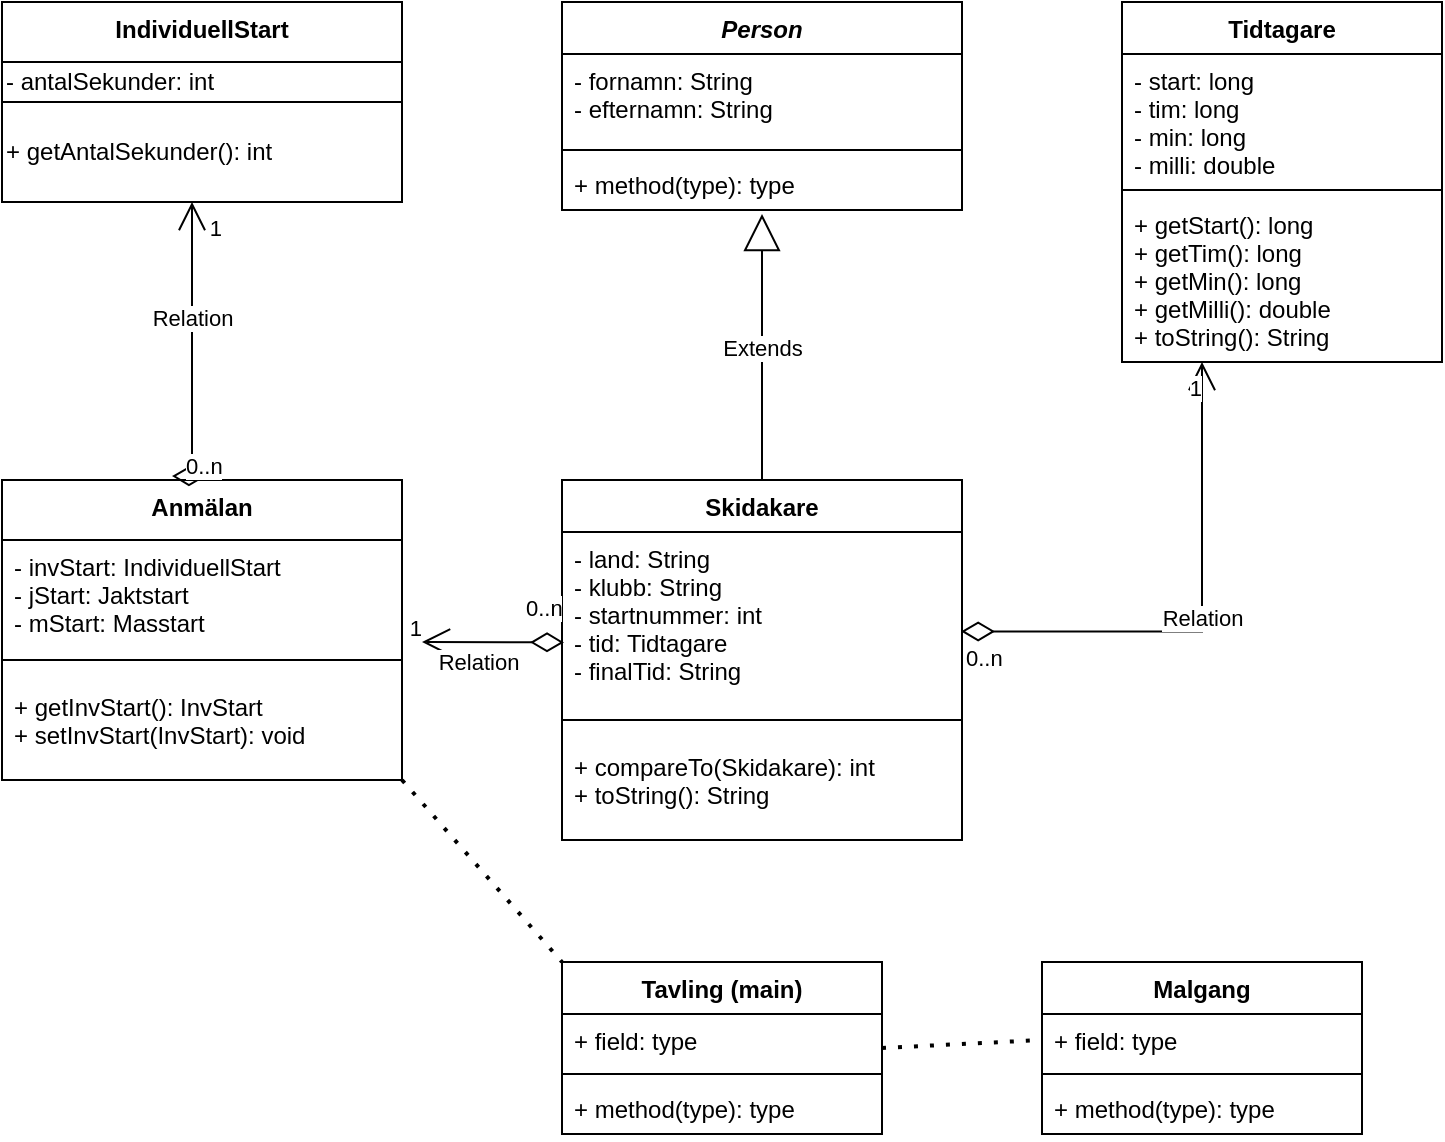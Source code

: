 <mxfile version="16.0.0" type="device"><diagram id="I8vB07AJEckEHLMapsp4" name="Page-1"><mxGraphModel dx="1422" dy="720" grid="1" gridSize="10" guides="1" tooltips="1" connect="1" arrows="1" fold="1" page="1" pageScale="1" pageWidth="850" pageHeight="1100" math="0" shadow="0"><root><mxCell id="0"/><mxCell id="1" parent="0"/><mxCell id="OWX_tHRS28gkPgZlSugh-1" value="Person" style="swimlane;fontStyle=3;align=center;verticalAlign=top;childLayout=stackLayout;horizontal=1;startSize=26;horizontalStack=0;resizeParent=1;resizeParentMax=0;resizeLast=0;collapsible=1;marginBottom=0;" parent="1" vertex="1"><mxGeometry x="320" y="40" width="200" height="104" as="geometry"><mxRectangle x="340" y="410" width="100" height="26" as="alternateBounds"/></mxGeometry></mxCell><mxCell id="OWX_tHRS28gkPgZlSugh-19" value="- fornamn: String&#xA;- efternamn: String&#xA;" style="text;strokeColor=none;fillColor=none;align=left;verticalAlign=top;spacingLeft=4;spacingRight=4;overflow=hidden;rotatable=0;points=[[0,0.5],[1,0.5]];portConstraint=eastwest;" parent="OWX_tHRS28gkPgZlSugh-1" vertex="1"><mxGeometry y="26" width="200" height="44" as="geometry"/></mxCell><mxCell id="OWX_tHRS28gkPgZlSugh-3" value="" style="line;strokeWidth=1;fillColor=none;align=left;verticalAlign=middle;spacingTop=-1;spacingLeft=3;spacingRight=3;rotatable=0;labelPosition=right;points=[];portConstraint=eastwest;" parent="OWX_tHRS28gkPgZlSugh-1" vertex="1"><mxGeometry y="70" width="200" height="8" as="geometry"/></mxCell><mxCell id="OWX_tHRS28gkPgZlSugh-4" value="+ method(type): type" style="text;strokeColor=none;fillColor=none;align=left;verticalAlign=top;spacingLeft=4;spacingRight=4;overflow=hidden;rotatable=0;points=[[0,0.5],[1,0.5]];portConstraint=eastwest;" parent="OWX_tHRS28gkPgZlSugh-1" vertex="1"><mxGeometry y="78" width="200" height="26" as="geometry"/></mxCell><mxCell id="OWX_tHRS28gkPgZlSugh-9" value="Skidakare" style="swimlane;fontStyle=1;align=center;verticalAlign=top;childLayout=stackLayout;horizontal=1;startSize=26;horizontalStack=0;resizeParent=1;resizeParentMax=0;resizeLast=0;collapsible=1;marginBottom=0;" parent="1" vertex="1"><mxGeometry x="320" y="279" width="200" height="180" as="geometry"/></mxCell><mxCell id="OWX_tHRS28gkPgZlSugh-10" value="- land: String&#xA;- klubb: String&#xA;- startnummer: int&#xA;- tid: Tidtagare&#xA;- finalTid: String" style="text;strokeColor=none;fillColor=none;align=left;verticalAlign=top;spacingLeft=4;spacingRight=4;overflow=hidden;rotatable=0;points=[[0,0.5],[1,0.5]];portConstraint=eastwest;" parent="OWX_tHRS28gkPgZlSugh-9" vertex="1"><mxGeometry y="26" width="200" height="84" as="geometry"/></mxCell><mxCell id="OWX_tHRS28gkPgZlSugh-11" value="" style="line;strokeWidth=1;fillColor=none;align=left;verticalAlign=middle;spacingTop=-1;spacingLeft=3;spacingRight=3;rotatable=0;labelPosition=right;points=[];portConstraint=eastwest;" parent="OWX_tHRS28gkPgZlSugh-9" vertex="1"><mxGeometry y="110" width="200" height="20" as="geometry"/></mxCell><mxCell id="OWX_tHRS28gkPgZlSugh-12" value="+ compareTo(Skidakare): int&#xA;+ toString(): String&#xA;" style="text;strokeColor=none;fillColor=none;align=left;verticalAlign=top;spacingLeft=4;spacingRight=4;overflow=hidden;rotatable=0;points=[[0,0.5],[1,0.5]];portConstraint=eastwest;" parent="OWX_tHRS28gkPgZlSugh-9" vertex="1"><mxGeometry y="130" width="200" height="50" as="geometry"/></mxCell><mxCell id="OWX_tHRS28gkPgZlSugh-13" value="Tidtagare" style="swimlane;fontStyle=1;align=center;verticalAlign=top;childLayout=stackLayout;horizontal=1;startSize=26;horizontalStack=0;resizeParent=1;resizeParentMax=0;resizeLast=0;collapsible=1;marginBottom=0;" parent="1" vertex="1"><mxGeometry x="600" y="40" width="160" height="180" as="geometry"/></mxCell><mxCell id="OWX_tHRS28gkPgZlSugh-14" value="- start: long&#xA;- tim: long&#xA;- min: long&#xA;- milli: double" style="text;strokeColor=none;fillColor=none;align=left;verticalAlign=top;spacingLeft=4;spacingRight=4;overflow=hidden;rotatable=0;points=[[0,0.5],[1,0.5]];portConstraint=eastwest;" parent="OWX_tHRS28gkPgZlSugh-13" vertex="1"><mxGeometry y="26" width="160" height="64" as="geometry"/></mxCell><mxCell id="OWX_tHRS28gkPgZlSugh-15" value="" style="line;strokeWidth=1;fillColor=none;align=left;verticalAlign=middle;spacingTop=-1;spacingLeft=3;spacingRight=3;rotatable=0;labelPosition=right;points=[];portConstraint=eastwest;" parent="OWX_tHRS28gkPgZlSugh-13" vertex="1"><mxGeometry y="90" width="160" height="8" as="geometry"/></mxCell><mxCell id="OWX_tHRS28gkPgZlSugh-16" value="+ getStart(): long&#xA;+ getTim(): long&#xA;+ getMin(): long&#xA;+ getMilli(): double&#xA;+ toString(): String" style="text;strokeColor=none;fillColor=none;align=left;verticalAlign=top;spacingLeft=4;spacingRight=4;overflow=hidden;rotatable=0;points=[[0,0.5],[1,0.5]];portConstraint=eastwest;" parent="OWX_tHRS28gkPgZlSugh-13" vertex="1"><mxGeometry y="98" width="160" height="82" as="geometry"/></mxCell><mxCell id="46bjXn0UC-kt784Qhlb_-1" value="IndividuellStart" style="swimlane;fontStyle=1;align=center;verticalAlign=top;childLayout=stackLayout;horizontal=1;startSize=30;horizontalStack=0;resizeParent=1;resizeParentMax=0;resizeLast=0;collapsible=1;marginBottom=0;" parent="1" vertex="1"><mxGeometry x="40" y="40" width="200" height="100" as="geometry"><mxRectangle x="80" y="150" width="120" height="30" as="alternateBounds"/></mxGeometry></mxCell><mxCell id="46bjXn0UC-kt784Qhlb_-8" value="- antalSekunder: int" style="text;html=1;align=left;verticalAlign=middle;resizable=0;points=[];autosize=1;strokeColor=none;fillColor=none;" parent="46bjXn0UC-kt784Qhlb_-1" vertex="1"><mxGeometry y="30" width="200" height="20" as="geometry"/></mxCell><mxCell id="46bjXn0UC-kt784Qhlb_-7" value="+ getAntalSekunder(): int" style="rounded=0;whiteSpace=wrap;html=1;align=left;" parent="46bjXn0UC-kt784Qhlb_-1" vertex="1"><mxGeometry y="50" width="200" height="50" as="geometry"/></mxCell><mxCell id="46bjXn0UC-kt784Qhlb_-13" value="Anmälan" style="swimlane;fontStyle=1;align=center;verticalAlign=top;childLayout=stackLayout;horizontal=1;startSize=30;horizontalStack=0;resizeParent=1;resizeParentMax=0;resizeLast=0;collapsible=1;marginBottom=0;" parent="1" vertex="1"><mxGeometry x="40" y="279" width="200" height="150" as="geometry"/></mxCell><mxCell id="46bjXn0UC-kt784Qhlb_-14" value="- invStart: IndividuellStart&#xA;&#9;- jStart: Jaktstart &#xA;&#9;- mStart: Masstart" style="text;strokeColor=none;fillColor=none;align=left;verticalAlign=top;spacingLeft=4;spacingRight=4;overflow=hidden;rotatable=0;points=[[0,0.5],[1,0.5]];portConstraint=eastwest;" parent="46bjXn0UC-kt784Qhlb_-13" vertex="1"><mxGeometry y="30" width="200" height="50" as="geometry"/></mxCell><mxCell id="46bjXn0UC-kt784Qhlb_-15" value="" style="line;strokeWidth=1;fillColor=none;align=left;verticalAlign=middle;spacingTop=-1;spacingLeft=3;spacingRight=3;rotatable=0;labelPosition=right;points=[];portConstraint=eastwest;" parent="46bjXn0UC-kt784Qhlb_-13" vertex="1"><mxGeometry y="80" width="200" height="20" as="geometry"/></mxCell><mxCell id="46bjXn0UC-kt784Qhlb_-16" value="+ getInvStart(): InvStart&#xA;+ setInvStart(InvStart): void" style="text;strokeColor=none;fillColor=none;align=left;verticalAlign=top;spacingLeft=4;spacingRight=4;overflow=hidden;rotatable=0;points=[[0,0.5],[1,0.5]];portConstraint=eastwest;" parent="46bjXn0UC-kt784Qhlb_-13" vertex="1"><mxGeometry y="100" width="200" height="50" as="geometry"/></mxCell><mxCell id="46bjXn0UC-kt784Qhlb_-24" value="Relation" style="endArrow=open;html=1;endSize=12;startArrow=diamondThin;startSize=14;startFill=0;edgeStyle=orthogonalEdgeStyle;rounded=0;exitX=0.425;exitY=-0.013;exitDx=0;exitDy=0;exitPerimeter=0;align=center;" parent="1" source="46bjXn0UC-kt784Qhlb_-13" target="46bjXn0UC-kt784Qhlb_-7" edge="1"><mxGeometry x="0.219" relative="1" as="geometry"><mxPoint x="80" y="200" as="sourcePoint"/><mxPoint x="140" y="140" as="targetPoint"/><Array as="points"><mxPoint x="135" y="160"/><mxPoint x="135" y="160"/></Array><mxPoint as="offset"/></mxGeometry></mxCell><mxCell id="46bjXn0UC-kt784Qhlb_-25" value="0..n" style="edgeLabel;resizable=0;html=1;align=left;verticalAlign=top;" parent="46bjXn0UC-kt784Qhlb_-24" connectable="0" vertex="1"><mxGeometry x="-1" relative="1" as="geometry"><mxPoint x="5" y="-18" as="offset"/></mxGeometry></mxCell><mxCell id="46bjXn0UC-kt784Qhlb_-26" value="1" style="edgeLabel;resizable=0;html=1;align=right;verticalAlign=top;" parent="46bjXn0UC-kt784Qhlb_-24" connectable="0" vertex="1"><mxGeometry x="1" relative="1" as="geometry"><mxPoint x="15" as="offset"/></mxGeometry></mxCell><mxCell id="46bjXn0UC-kt784Qhlb_-27" value="Extends" style="endArrow=block;endSize=16;endFill=0;html=1;rounded=0;entryX=0.5;entryY=1.077;entryDx=0;entryDy=0;entryPerimeter=0;exitX=0.5;exitY=0;exitDx=0;exitDy=0;" parent="1" source="OWX_tHRS28gkPgZlSugh-9" target="OWX_tHRS28gkPgZlSugh-4" edge="1"><mxGeometry width="160" relative="1" as="geometry"><mxPoint x="310" y="240" as="sourcePoint"/><mxPoint x="470" y="240" as="targetPoint"/></mxGeometry></mxCell><mxCell id="46bjXn0UC-kt784Qhlb_-31" value="Relation" style="endArrow=open;html=1;endSize=12;startArrow=diamondThin;startSize=14;startFill=0;edgeStyle=orthogonalEdgeStyle;rounded=0;exitX=0.998;exitY=0.592;exitDx=0;exitDy=0;exitPerimeter=0;" parent="1" source="OWX_tHRS28gkPgZlSugh-10" edge="1"><mxGeometry relative="1" as="geometry"><mxPoint x="520" y="353.66" as="sourcePoint"/><mxPoint x="640" y="220" as="targetPoint"/><Array as="points"><mxPoint x="640" y="355"/><mxPoint x="640" y="220"/></Array><mxPoint as="offset"/></mxGeometry></mxCell><mxCell id="46bjXn0UC-kt784Qhlb_-32" value="0..n" style="edgeLabel;resizable=0;html=1;align=left;verticalAlign=top;" parent="46bjXn0UC-kt784Qhlb_-31" connectable="0" vertex="1"><mxGeometry x="-1" relative="1" as="geometry"/></mxCell><mxCell id="46bjXn0UC-kt784Qhlb_-33" value="1" style="edgeLabel;resizable=0;html=1;align=right;verticalAlign=top;" parent="46bjXn0UC-kt784Qhlb_-31" connectable="0" vertex="1"><mxGeometry x="1" relative="1" as="geometry"/></mxCell><mxCell id="46bjXn0UC-kt784Qhlb_-34" value="Relation" style="endArrow=open;html=1;endSize=12;startArrow=diamondThin;startSize=14;startFill=0;edgeStyle=orthogonalEdgeStyle;rounded=0;exitX=0.005;exitY=0.657;exitDx=0;exitDy=0;exitPerimeter=0;" parent="1" source="OWX_tHRS28gkPgZlSugh-10" edge="1"><mxGeometry x="0.214" y="10" relative="1" as="geometry"><mxPoint x="290" y="360" as="sourcePoint"/><mxPoint x="250" y="360" as="targetPoint"/><Array as="points"><mxPoint x="250" y="360"/></Array><mxPoint as="offset"/></mxGeometry></mxCell><mxCell id="46bjXn0UC-kt784Qhlb_-35" value="0..n" style="edgeLabel;resizable=0;html=1;align=left;verticalAlign=top;" parent="46bjXn0UC-kt784Qhlb_-34" connectable="0" vertex="1"><mxGeometry x="-1" relative="1" as="geometry"><mxPoint x="-21" y="-30" as="offset"/></mxGeometry></mxCell><mxCell id="46bjXn0UC-kt784Qhlb_-36" value="1" style="edgeLabel;resizable=0;html=1;align=right;verticalAlign=top;" parent="46bjXn0UC-kt784Qhlb_-34" connectable="0" vertex="1"><mxGeometry x="1" relative="1" as="geometry"><mxPoint y="-20" as="offset"/></mxGeometry></mxCell><mxCell id="46bjXn0UC-kt784Qhlb_-37" value="Malgang&#xA;" style="swimlane;fontStyle=1;align=center;verticalAlign=top;childLayout=stackLayout;horizontal=1;startSize=26;horizontalStack=0;resizeParent=1;resizeParentMax=0;resizeLast=0;collapsible=1;marginBottom=0;" parent="1" vertex="1"><mxGeometry x="560" y="520" width="160" height="86" as="geometry"/></mxCell><mxCell id="46bjXn0UC-kt784Qhlb_-38" value="+ field: type" style="text;strokeColor=none;fillColor=none;align=left;verticalAlign=top;spacingLeft=4;spacingRight=4;overflow=hidden;rotatable=0;points=[[0,0.5],[1,0.5]];portConstraint=eastwest;" parent="46bjXn0UC-kt784Qhlb_-37" vertex="1"><mxGeometry y="26" width="160" height="26" as="geometry"/></mxCell><mxCell id="46bjXn0UC-kt784Qhlb_-39" value="" style="line;strokeWidth=1;fillColor=none;align=left;verticalAlign=middle;spacingTop=-1;spacingLeft=3;spacingRight=3;rotatable=0;labelPosition=right;points=[];portConstraint=eastwest;" parent="46bjXn0UC-kt784Qhlb_-37" vertex="1"><mxGeometry y="52" width="160" height="8" as="geometry"/></mxCell><mxCell id="46bjXn0UC-kt784Qhlb_-40" value="+ method(type): type" style="text;strokeColor=none;fillColor=none;align=left;verticalAlign=top;spacingLeft=4;spacingRight=4;overflow=hidden;rotatable=0;points=[[0,0.5],[1,0.5]];portConstraint=eastwest;" parent="46bjXn0UC-kt784Qhlb_-37" vertex="1"><mxGeometry y="60" width="160" height="26" as="geometry"/></mxCell><mxCell id="Adme3j_jEzoNSUIgTmF_-3" value="Tavling (main)" style="swimlane;fontStyle=1;align=center;verticalAlign=top;childLayout=stackLayout;horizontal=1;startSize=26;horizontalStack=0;resizeParent=1;resizeParentMax=0;resizeLast=0;collapsible=1;marginBottom=0;" vertex="1" parent="1"><mxGeometry x="320" y="520" width="160" height="86" as="geometry"/></mxCell><mxCell id="Adme3j_jEzoNSUIgTmF_-4" value="+ field: type" style="text;strokeColor=none;fillColor=none;align=left;verticalAlign=top;spacingLeft=4;spacingRight=4;overflow=hidden;rotatable=0;points=[[0,0.5],[1,0.5]];portConstraint=eastwest;" vertex="1" parent="Adme3j_jEzoNSUIgTmF_-3"><mxGeometry y="26" width="160" height="26" as="geometry"/></mxCell><mxCell id="Adme3j_jEzoNSUIgTmF_-5" value="" style="line;strokeWidth=1;fillColor=none;align=left;verticalAlign=middle;spacingTop=-1;spacingLeft=3;spacingRight=3;rotatable=0;labelPosition=right;points=[];portConstraint=eastwest;" vertex="1" parent="Adme3j_jEzoNSUIgTmF_-3"><mxGeometry y="52" width="160" height="8" as="geometry"/></mxCell><mxCell id="Adme3j_jEzoNSUIgTmF_-6" value="+ method(type): type" style="text;strokeColor=none;fillColor=none;align=left;verticalAlign=top;spacingLeft=4;spacingRight=4;overflow=hidden;rotatable=0;points=[[0,0.5],[1,0.5]];portConstraint=eastwest;" vertex="1" parent="Adme3j_jEzoNSUIgTmF_-3"><mxGeometry y="60" width="160" height="26" as="geometry"/></mxCell><mxCell id="Adme3j_jEzoNSUIgTmF_-7" value="" style="endArrow=none;dashed=1;html=1;dashPattern=1 3;strokeWidth=2;rounded=0;entryX=0;entryY=0;entryDx=0;entryDy=0;exitX=1;exitY=1;exitDx=0;exitDy=0;" edge="1" parent="1" source="46bjXn0UC-kt784Qhlb_-13" target="Adme3j_jEzoNSUIgTmF_-3"><mxGeometry width="50" height="50" relative="1" as="geometry"><mxPoint x="720" y="140" as="sourcePoint"/><mxPoint x="450" y="350" as="targetPoint"/></mxGeometry></mxCell><mxCell id="Adme3j_jEzoNSUIgTmF_-9" value="" style="endArrow=none;dashed=1;html=1;dashPattern=1 3;strokeWidth=2;rounded=0;entryX=0;entryY=0.5;entryDx=0;entryDy=0;exitX=1;exitY=0.5;exitDx=0;exitDy=0;" edge="1" parent="1" source="Adme3j_jEzoNSUIgTmF_-3" target="46bjXn0UC-kt784Qhlb_-38"><mxGeometry width="50" height="50" relative="1" as="geometry"><mxPoint x="390" y="520" as="sourcePoint"/><mxPoint x="440" y="470" as="targetPoint"/></mxGeometry></mxCell></root></mxGraphModel></diagram></mxfile>